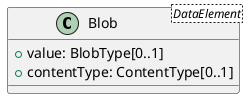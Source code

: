 @startuml
class Blob<DataElement> {
  +value: BlobType[0..1]
  +contentType: ContentType[0..1]
}
@enduml